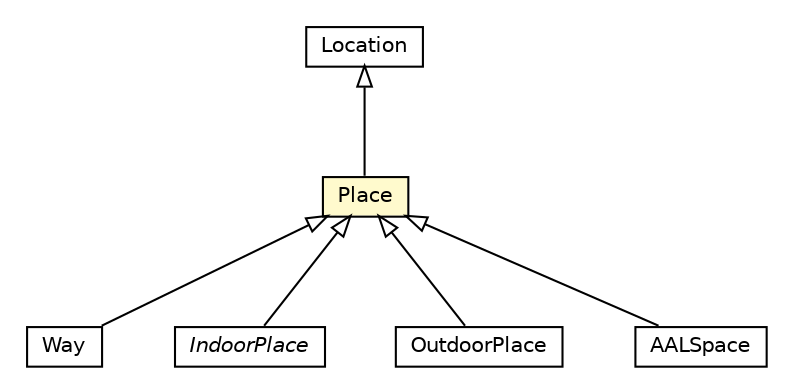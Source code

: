 #!/usr/local/bin/dot
#
# Class diagram 
# Generated by UMLGraph version R5_6-24-gf6e263 (http://www.umlgraph.org/)
#

digraph G {
	edge [fontname="Helvetica",fontsize=10,labelfontname="Helvetica",labelfontsize=10];
	node [fontname="Helvetica",fontsize=10,shape=plaintext];
	nodesep=0.25;
	ranksep=0.5;
	// org.universAAL.ontology.location.Location
	c6450022 [label=<<table title="org.universAAL.ontology.location.Location" border="0" cellborder="1" cellspacing="0" cellpadding="2" port="p" href="./Location.html">
		<tr><td><table border="0" cellspacing="0" cellpadding="1">
<tr><td align="center" balign="center"> Location </td></tr>
		</table></td></tr>
		</table>>, URL="./Location.html", fontname="Helvetica", fontcolor="black", fontsize=10.0];
	// org.universAAL.ontology.location.Place
	c6450023 [label=<<table title="org.universAAL.ontology.location.Place" border="0" cellborder="1" cellspacing="0" cellpadding="2" port="p" bgcolor="lemonChiffon" href="./Place.html">
		<tr><td><table border="0" cellspacing="0" cellpadding="1">
<tr><td align="center" balign="center"> Place </td></tr>
		</table></td></tr>
		</table>>, URL="./Place.html", fontname="Helvetica", fontcolor="black", fontsize=10.0];
	// org.universAAL.ontology.location.Way
	c6450024 [label=<<table title="org.universAAL.ontology.location.Way" border="0" cellborder="1" cellspacing="0" cellpadding="2" port="p" href="./Way.html">
		<tr><td><table border="0" cellspacing="0" cellpadding="1">
<tr><td align="center" balign="center"> Way </td></tr>
		</table></td></tr>
		</table>>, URL="./Way.html", fontname="Helvetica", fontcolor="black", fontsize=10.0];
	// org.universAAL.ontology.location.indoor.IndoorPlace
	c6450026 [label=<<table title="org.universAAL.ontology.location.indoor.IndoorPlace" border="0" cellborder="1" cellspacing="0" cellpadding="2" port="p" href="./indoor/IndoorPlace.html">
		<tr><td><table border="0" cellspacing="0" cellpadding="1">
<tr><td align="center" balign="center"><font face="Helvetica-Oblique"> IndoorPlace </font></td></tr>
		</table></td></tr>
		</table>>, URL="./indoor/IndoorPlace.html", fontname="Helvetica", fontcolor="black", fontsize=10.0];
	// org.universAAL.ontology.location.outdoor.OutdoorPlace
	c6450047 [label=<<table title="org.universAAL.ontology.location.outdoor.OutdoorPlace" border="0" cellborder="1" cellspacing="0" cellpadding="2" port="p" href="./outdoor/OutdoorPlace.html">
		<tr><td><table border="0" cellspacing="0" cellpadding="1">
<tr><td align="center" balign="center"> OutdoorPlace </td></tr>
		</table></td></tr>
		</table>>, URL="./outdoor/OutdoorPlace.html", fontname="Helvetica", fontcolor="black", fontsize=10.0];
	// org.universAAL.ontology.profile.AALSpace
	c6450158 [label=<<table title="org.universAAL.ontology.profile.AALSpace" border="0" cellborder="1" cellspacing="0" cellpadding="2" port="p" href="../profile/AALSpace.html">
		<tr><td><table border="0" cellspacing="0" cellpadding="1">
<tr><td align="center" balign="center"> AALSpace </td></tr>
		</table></td></tr>
		</table>>, URL="../profile/AALSpace.html", fontname="Helvetica", fontcolor="black", fontsize=10.0];
	//org.universAAL.ontology.location.Place extends org.universAAL.ontology.location.Location
	c6450022:p -> c6450023:p [dir=back,arrowtail=empty];
	//org.universAAL.ontology.location.Way extends org.universAAL.ontology.location.Place
	c6450023:p -> c6450024:p [dir=back,arrowtail=empty];
	//org.universAAL.ontology.location.indoor.IndoorPlace extends org.universAAL.ontology.location.Place
	c6450023:p -> c6450026:p [dir=back,arrowtail=empty];
	//org.universAAL.ontology.location.outdoor.OutdoorPlace extends org.universAAL.ontology.location.Place
	c6450023:p -> c6450047:p [dir=back,arrowtail=empty];
	//org.universAAL.ontology.profile.AALSpace extends org.universAAL.ontology.location.Place
	c6450023:p -> c6450158:p [dir=back,arrowtail=empty];
}

